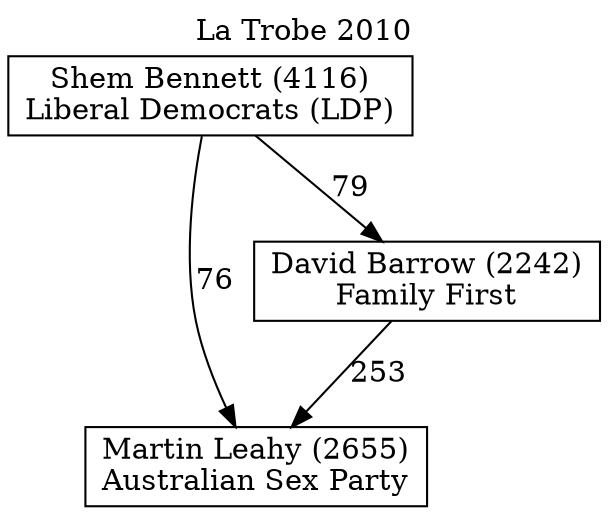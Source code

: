 // House preference flow
digraph "Martin Leahy (2655)_La Trobe_2010" {
	graph [label="La Trobe 2010" labelloc=t mclimit=10]
	node [shape=box]
	"Martin Leahy (2655)" [label="Martin Leahy (2655)
Australian Sex Party"]
	"David Barrow (2242)" [label="David Barrow (2242)
Family First"]
	"Shem Bennett (4116)" [label="Shem Bennett (4116)
Liberal Democrats (LDP)"]
	"David Barrow (2242)" -> "Martin Leahy (2655)" [label=253]
	"Shem Bennett (4116)" -> "David Barrow (2242)" [label=79]
	"Shem Bennett (4116)" -> "Martin Leahy (2655)" [label=76]
}
